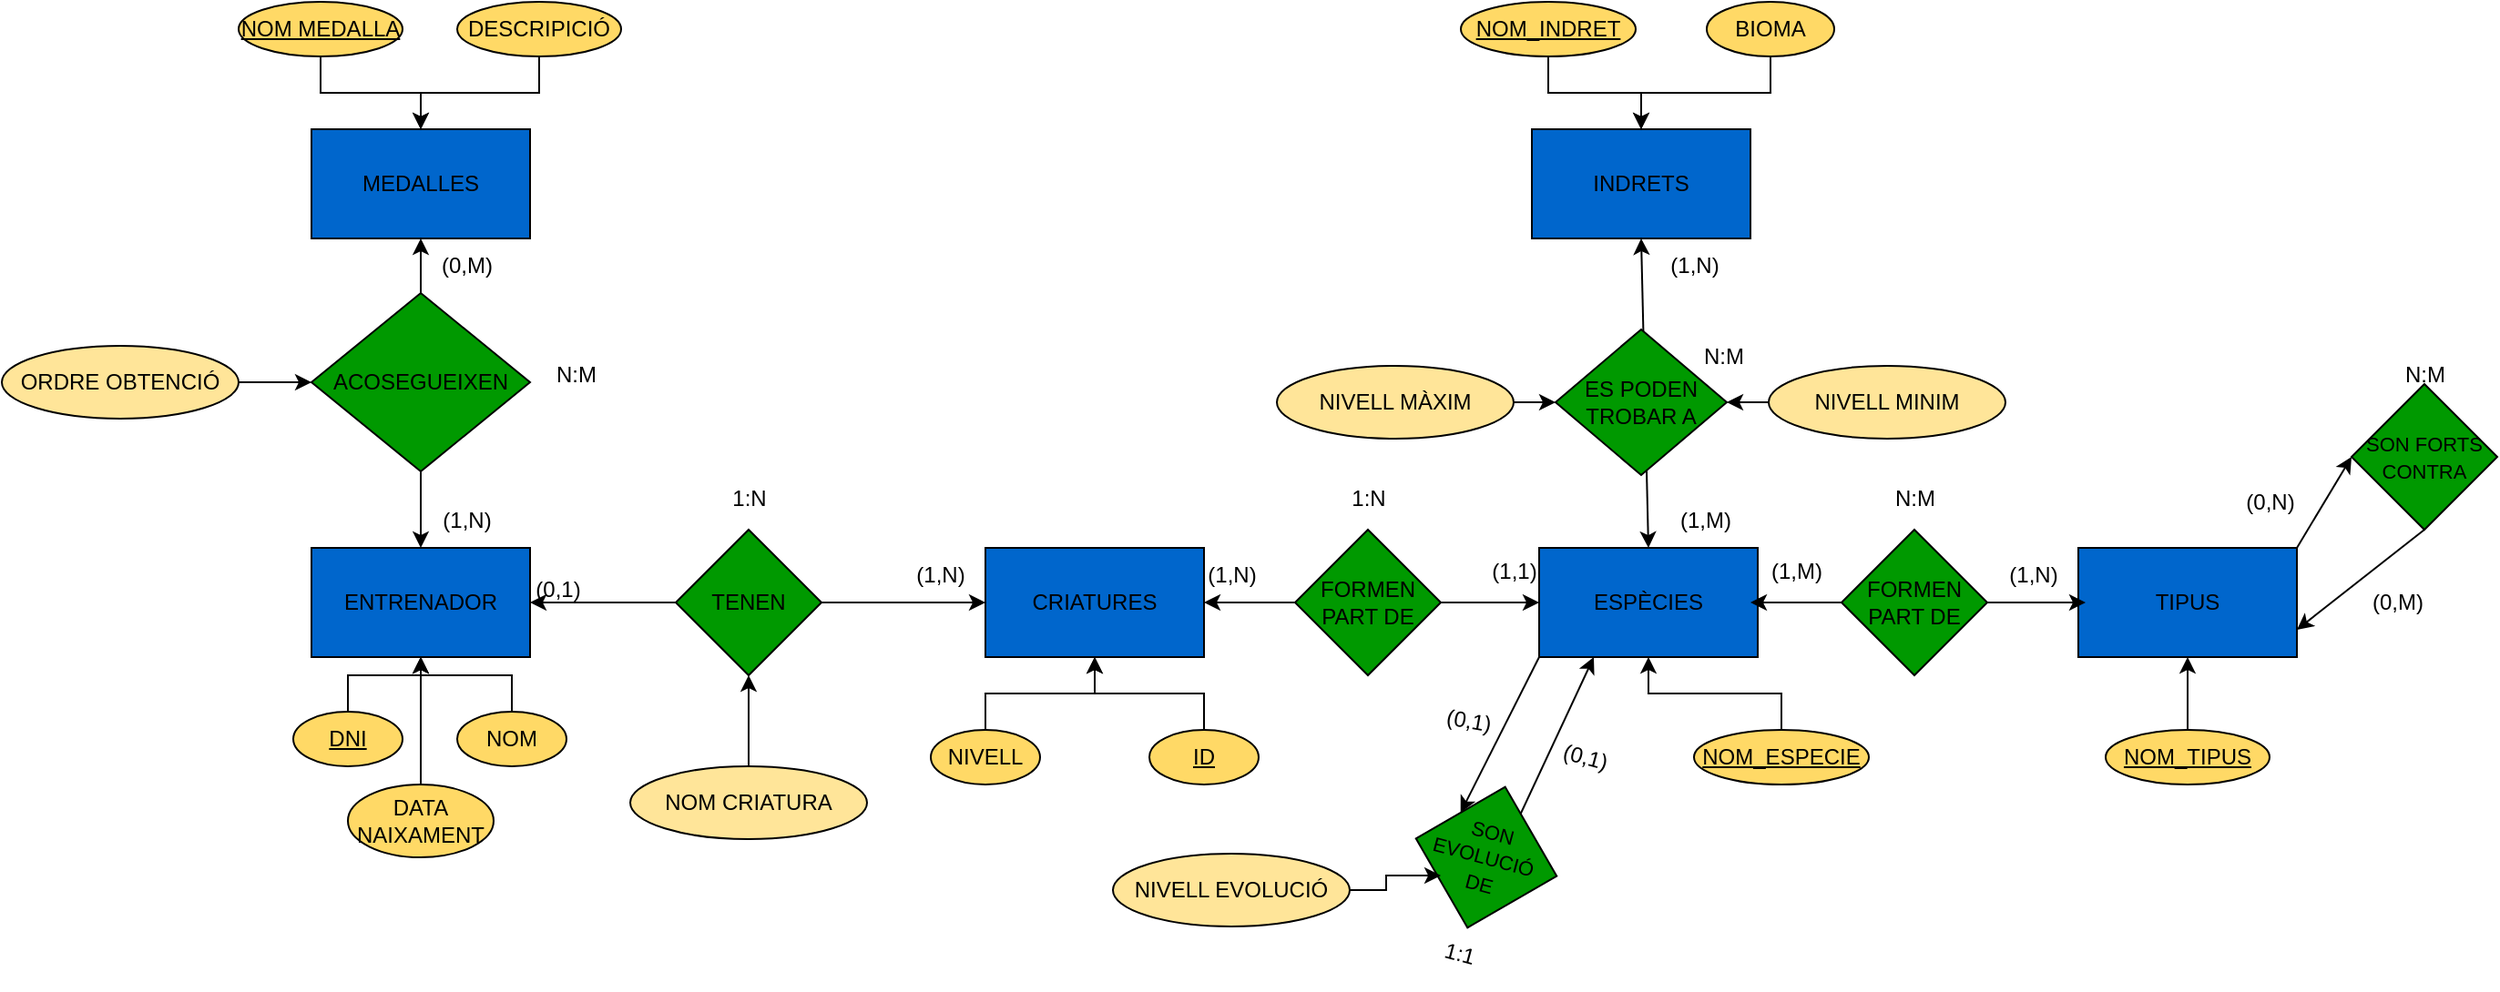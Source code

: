 <mxfile version="28.1.2">
  <diagram name="Página-1" id="cc2K38Y9yp__Ey21JoBZ">
    <mxGraphModel dx="2222" dy="1901" grid="1" gridSize="10" guides="1" tooltips="1" connect="1" arrows="1" fold="1" page="1" pageScale="1" pageWidth="827" pageHeight="1169" math="0" shadow="0">
      <root>
        <mxCell id="0" />
        <mxCell id="1" parent="0" />
        <mxCell id="SxUmso6QnxgA4UTg8mlY-43" value="" style="endArrow=classic;startArrow=classic;html=1;rounded=0;entryX=0.5;entryY=1;entryDx=0;entryDy=0;exitX=0.5;exitY=0;exitDx=0;exitDy=0;" edge="1" parent="1" source="SxUmso6QnxgA4UTg8mlY-9" target="SxUmso6QnxgA4UTg8mlY-37">
          <mxGeometry width="50" height="50" relative="1" as="geometry">
            <mxPoint x="360" y="290" as="sourcePoint" />
            <mxPoint x="410" y="240" as="targetPoint" />
          </mxGeometry>
        </mxCell>
        <mxCell id="SxUmso6QnxgA4UTg8mlY-1" value="CRIATURES" style="rounded=0;whiteSpace=wrap;html=1;fillColor=#0066CC;" vertex="1" parent="1">
          <mxGeometry x="50" y="290" width="120" height="60" as="geometry" />
        </mxCell>
        <mxCell id="SxUmso6QnxgA4UTg8mlY-7" style="edgeStyle=orthogonalEdgeStyle;rounded=0;orthogonalLoop=1;jettySize=auto;html=1;entryX=0.5;entryY=1;entryDx=0;entryDy=0;" edge="1" parent="1" source="SxUmso6QnxgA4UTg8mlY-2" target="SxUmso6QnxgA4UTg8mlY-1">
          <mxGeometry relative="1" as="geometry" />
        </mxCell>
        <mxCell id="SxUmso6QnxgA4UTg8mlY-2" value="&lt;font style=&quot;color: rgb(0, 0, 0);&quot;&gt;&lt;u&gt;ID&lt;/u&gt;&lt;/font&gt;" style="ellipse;whiteSpace=wrap;html=1;fillColor=#FFD966;" vertex="1" parent="1">
          <mxGeometry x="140" y="390" width="60" height="30" as="geometry" />
        </mxCell>
        <mxCell id="SxUmso6QnxgA4UTg8mlY-6" style="edgeStyle=orthogonalEdgeStyle;rounded=0;orthogonalLoop=1;jettySize=auto;html=1;exitX=0.5;exitY=0;exitDx=0;exitDy=0;entryX=0.5;entryY=1;entryDx=0;entryDy=0;" edge="1" parent="1" source="SxUmso6QnxgA4UTg8mlY-5" target="SxUmso6QnxgA4UTg8mlY-1">
          <mxGeometry relative="1" as="geometry" />
        </mxCell>
        <mxCell id="SxUmso6QnxgA4UTg8mlY-5" value="&lt;font style=&quot;color: rgb(0, 0, 0);&quot;&gt;NIVELL&lt;/font&gt;" style="ellipse;whiteSpace=wrap;html=1;fillColor=#FFD966;" vertex="1" parent="1">
          <mxGeometry x="20" y="390" width="60" height="30" as="geometry" />
        </mxCell>
        <mxCell id="SxUmso6QnxgA4UTg8mlY-9" value="ESPÈCIES" style="rounded=0;whiteSpace=wrap;html=1;fillColor=#0066CC;" vertex="1" parent="1">
          <mxGeometry x="354" y="290" width="120" height="60" as="geometry" />
        </mxCell>
        <mxCell id="SxUmso6QnxgA4UTg8mlY-13" style="edgeStyle=orthogonalEdgeStyle;rounded=0;orthogonalLoop=1;jettySize=auto;html=1;entryX=0.5;entryY=1;entryDx=0;entryDy=0;" edge="1" parent="1" source="SxUmso6QnxgA4UTg8mlY-11" target="SxUmso6QnxgA4UTg8mlY-9">
          <mxGeometry relative="1" as="geometry" />
        </mxCell>
        <mxCell id="SxUmso6QnxgA4UTg8mlY-11" value="&lt;font style=&quot;color: rgb(0, 0, 0);&quot;&gt;&lt;u&gt;NOM_ESPECIE&lt;/u&gt;&lt;/font&gt;" style="ellipse;whiteSpace=wrap;html=1;fillColor=#FFD966;" vertex="1" parent="1">
          <mxGeometry x="439" y="390" width="96" height="30" as="geometry" />
        </mxCell>
        <mxCell id="SxUmso6QnxgA4UTg8mlY-15" value="TIPUS" style="rounded=0;whiteSpace=wrap;html=1;fillColor=#0066CC;" vertex="1" parent="1">
          <mxGeometry x="650" y="290" width="120" height="60" as="geometry" />
        </mxCell>
        <mxCell id="SxUmso6QnxgA4UTg8mlY-17" style="edgeStyle=orthogonalEdgeStyle;rounded=0;orthogonalLoop=1;jettySize=auto;html=1;" edge="1" parent="1" source="SxUmso6QnxgA4UTg8mlY-16" target="SxUmso6QnxgA4UTg8mlY-15">
          <mxGeometry relative="1" as="geometry" />
        </mxCell>
        <mxCell id="SxUmso6QnxgA4UTg8mlY-16" value="&lt;font style=&quot;color: rgb(0, 0, 0);&quot;&gt;&lt;u&gt;NOM_TIPUS&lt;/u&gt;&lt;/font&gt;" style="ellipse;whiteSpace=wrap;html=1;fillColor=#FFD966;" vertex="1" parent="1">
          <mxGeometry x="665" y="390" width="90" height="30" as="geometry" />
        </mxCell>
        <mxCell id="SxUmso6QnxgA4UTg8mlY-18" value="" style="endArrow=classic;startArrow=classic;html=1;rounded=0;exitX=1;exitY=0.5;exitDx=0;exitDy=0;entryX=0;entryY=0.5;entryDx=0;entryDy=0;" edge="1" parent="1" source="SxUmso6QnxgA4UTg8mlY-1" target="SxUmso6QnxgA4UTg8mlY-9">
          <mxGeometry width="50" height="50" relative="1" as="geometry">
            <mxPoint x="230" y="345" as="sourcePoint" />
            <mxPoint x="280" y="295" as="targetPoint" />
          </mxGeometry>
        </mxCell>
        <mxCell id="SxUmso6QnxgA4UTg8mlY-19" value="FORMEN PART DE" style="rhombus;whiteSpace=wrap;html=1;fillColor=#009900;" vertex="1" parent="1">
          <mxGeometry x="220" y="280" width="80" height="80" as="geometry" />
        </mxCell>
        <mxCell id="SxUmso6QnxgA4UTg8mlY-20" value="(1,N)" style="text;html=1;align=center;verticalAlign=middle;resizable=0;points=[];autosize=1;strokeColor=none;fillColor=none;" vertex="1" parent="1">
          <mxGeometry x="160" y="290" width="50" height="30" as="geometry" />
        </mxCell>
        <mxCell id="SxUmso6QnxgA4UTg8mlY-21" value="(1,1)" style="text;html=1;align=center;verticalAlign=middle;resizable=0;points=[];autosize=1;strokeColor=none;fillColor=none;" vertex="1" parent="1">
          <mxGeometry x="315" y="288" width="50" height="30" as="geometry" />
        </mxCell>
        <mxCell id="SxUmso6QnxgA4UTg8mlY-22" value="1:N" style="text;html=1;align=center;verticalAlign=middle;resizable=0;points=[];autosize=1;strokeColor=none;fillColor=none;" vertex="1" parent="1">
          <mxGeometry x="240" y="248" width="40" height="30" as="geometry" />
        </mxCell>
        <mxCell id="SxUmso6QnxgA4UTg8mlY-26" value="" style="endArrow=classic;startArrow=classic;html=1;rounded=0;exitX=1;exitY=0.5;exitDx=0;exitDy=0;entryX=0;entryY=0.5;entryDx=0;entryDy=0;" edge="1" parent="1">
          <mxGeometry width="50" height="50" relative="1" as="geometry">
            <mxPoint x="470" y="320" as="sourcePoint" />
            <mxPoint x="654" y="320" as="targetPoint" />
          </mxGeometry>
        </mxCell>
        <mxCell id="SxUmso6QnxgA4UTg8mlY-27" value="FORMEN PART DE" style="rhombus;whiteSpace=wrap;html=1;fillColor=#009900;" vertex="1" parent="1">
          <mxGeometry x="520" y="280" width="80" height="80" as="geometry" />
        </mxCell>
        <mxCell id="SxUmso6QnxgA4UTg8mlY-28" value="(1,N)" style="text;html=1;align=center;verticalAlign=middle;resizable=0;points=[];autosize=1;strokeColor=none;fillColor=none;" vertex="1" parent="1">
          <mxGeometry x="600" y="290" width="50" height="30" as="geometry" />
        </mxCell>
        <mxCell id="SxUmso6QnxgA4UTg8mlY-29" value="(1,M)" style="text;html=1;align=center;verticalAlign=middle;resizable=0;points=[];autosize=1;strokeColor=none;fillColor=none;" vertex="1" parent="1">
          <mxGeometry x="470" y="288" width="50" height="30" as="geometry" />
        </mxCell>
        <mxCell id="SxUmso6QnxgA4UTg8mlY-30" value="N:M" style="text;html=1;align=center;verticalAlign=middle;resizable=0;points=[];autosize=1;strokeColor=none;fillColor=none;" vertex="1" parent="1">
          <mxGeometry x="535" y="248" width="50" height="30" as="geometry" />
        </mxCell>
        <mxCell id="SxUmso6QnxgA4UTg8mlY-33" value="&lt;font style=&quot;font-size: 11px;&quot;&gt;SON FORTS CONTRA&lt;/font&gt;" style="rhombus;whiteSpace=wrap;html=1;fillColor=#009900;" vertex="1" parent="1">
          <mxGeometry x="800" y="200" width="80" height="80" as="geometry" />
        </mxCell>
        <mxCell id="SxUmso6QnxgA4UTg8mlY-34" value="(0,N)" style="text;html=1;align=center;verticalAlign=middle;resizable=0;points=[];autosize=1;strokeColor=none;fillColor=none;" vertex="1" parent="1">
          <mxGeometry x="730" y="250" width="50" height="30" as="geometry" />
        </mxCell>
        <mxCell id="SxUmso6QnxgA4UTg8mlY-35" value="(0,M)" style="text;html=1;align=center;verticalAlign=middle;resizable=0;points=[];autosize=1;strokeColor=none;fillColor=none;" vertex="1" parent="1">
          <mxGeometry x="800" y="305" width="50" height="30" as="geometry" />
        </mxCell>
        <mxCell id="SxUmso6QnxgA4UTg8mlY-36" value="N:M" style="text;html=1;align=center;verticalAlign=middle;resizable=0;points=[];autosize=1;strokeColor=none;fillColor=none;" vertex="1" parent="1">
          <mxGeometry x="815" y="180" width="50" height="30" as="geometry" />
        </mxCell>
        <mxCell id="SxUmso6QnxgA4UTg8mlY-37" value="INDRETS" style="rounded=0;whiteSpace=wrap;html=1;fillColor=#0066CC;" vertex="1" parent="1">
          <mxGeometry x="350" y="60" width="120" height="60" as="geometry" />
        </mxCell>
        <mxCell id="SxUmso6QnxgA4UTg8mlY-41" style="edgeStyle=orthogonalEdgeStyle;rounded=0;orthogonalLoop=1;jettySize=auto;html=1;entryX=0.5;entryY=0;entryDx=0;entryDy=0;" edge="1" parent="1" source="SxUmso6QnxgA4UTg8mlY-38" target="SxUmso6QnxgA4UTg8mlY-37">
          <mxGeometry relative="1" as="geometry" />
        </mxCell>
        <mxCell id="SxUmso6QnxgA4UTg8mlY-38" value="&lt;font style=&quot;color: rgb(0, 0, 0);&quot;&gt;&lt;u&gt;NOM_INDRET&lt;/u&gt;&lt;/font&gt;" style="ellipse;whiteSpace=wrap;html=1;fillColor=#FFD966;" vertex="1" parent="1">
          <mxGeometry x="311" y="-10" width="96" height="30" as="geometry" />
        </mxCell>
        <mxCell id="SxUmso6QnxgA4UTg8mlY-40" style="edgeStyle=orthogonalEdgeStyle;rounded=0;orthogonalLoop=1;jettySize=auto;html=1;entryX=0.5;entryY=0;entryDx=0;entryDy=0;" edge="1" parent="1" source="SxUmso6QnxgA4UTg8mlY-39" target="SxUmso6QnxgA4UTg8mlY-37">
          <mxGeometry relative="1" as="geometry" />
        </mxCell>
        <mxCell id="SxUmso6QnxgA4UTg8mlY-39" value="&lt;font style=&quot;color: rgb(0, 0, 0);&quot;&gt;BIOMA&lt;/font&gt;" style="ellipse;whiteSpace=wrap;html=1;fillColor=#FFD966;" vertex="1" parent="1">
          <mxGeometry x="446" y="-10" width="70" height="30" as="geometry" />
        </mxCell>
        <mxCell id="SxUmso6QnxgA4UTg8mlY-42" value="ES PODEN TROBAR A" style="rhombus;whiteSpace=wrap;html=1;fillColor=#009900;" vertex="1" parent="1">
          <mxGeometry x="363" y="170" width="94" height="80" as="geometry" />
        </mxCell>
        <mxCell id="SxUmso6QnxgA4UTg8mlY-45" style="edgeStyle=orthogonalEdgeStyle;rounded=0;orthogonalLoop=1;jettySize=auto;html=1;entryX=1;entryY=0.5;entryDx=0;entryDy=0;" edge="1" parent="1" source="SxUmso6QnxgA4UTg8mlY-44" target="SxUmso6QnxgA4UTg8mlY-42">
          <mxGeometry relative="1" as="geometry" />
        </mxCell>
        <mxCell id="SxUmso6QnxgA4UTg8mlY-44" value="&lt;font style=&quot;color: rgb(0, 0, 0);&quot;&gt;NIVELL MINIM&lt;/font&gt;" style="ellipse;whiteSpace=wrap;html=1;fillColor=#FFE599;rotation=0;" vertex="1" parent="1">
          <mxGeometry x="480" y="190" width="130" height="40" as="geometry" />
        </mxCell>
        <mxCell id="SxUmso6QnxgA4UTg8mlY-47" style="edgeStyle=orthogonalEdgeStyle;rounded=0;orthogonalLoop=1;jettySize=auto;html=1;entryX=0;entryY=0.5;entryDx=0;entryDy=0;" edge="1" parent="1" source="SxUmso6QnxgA4UTg8mlY-46" target="SxUmso6QnxgA4UTg8mlY-42">
          <mxGeometry relative="1" as="geometry" />
        </mxCell>
        <mxCell id="SxUmso6QnxgA4UTg8mlY-46" value="&lt;font style=&quot;color: rgb(0, 0, 0);&quot;&gt;NIVELL MÀXIM&lt;/font&gt;" style="ellipse;whiteSpace=wrap;html=1;fillColor=#FFE599;rotation=0;" vertex="1" parent="1">
          <mxGeometry x="210" y="190" width="130" height="40" as="geometry" />
        </mxCell>
        <mxCell id="SxUmso6QnxgA4UTg8mlY-48" value="(1,M)" style="text;html=1;align=center;verticalAlign=middle;resizable=0;points=[];autosize=1;strokeColor=none;fillColor=none;" vertex="1" parent="1">
          <mxGeometry x="420" y="260" width="50" height="30" as="geometry" />
        </mxCell>
        <mxCell id="SxUmso6QnxgA4UTg8mlY-49" value="(1,N)" style="text;html=1;align=center;verticalAlign=middle;resizable=0;points=[];autosize=1;strokeColor=none;fillColor=none;" vertex="1" parent="1">
          <mxGeometry x="414" y="120" width="50" height="30" as="geometry" />
        </mxCell>
        <mxCell id="SxUmso6QnxgA4UTg8mlY-50" value="ENTRENADOR" style="rounded=0;whiteSpace=wrap;html=1;fillColor=#0066CC;" vertex="1" parent="1">
          <mxGeometry x="-320" y="290" width="120" height="60" as="geometry" />
        </mxCell>
        <mxCell id="SxUmso6QnxgA4UTg8mlY-51" value="" style="endArrow=classic;startArrow=classic;html=1;rounded=0;exitX=1;exitY=0.5;exitDx=0;exitDy=0;entryX=0;entryY=0.5;entryDx=0;entryDy=0;" edge="1" parent="1" source="SxUmso6QnxgA4UTg8mlY-50" target="SxUmso6QnxgA4UTg8mlY-1">
          <mxGeometry width="50" height="50" relative="1" as="geometry">
            <mxPoint x="30" y="310" as="sourcePoint" />
            <mxPoint x="80" y="260" as="targetPoint" />
          </mxGeometry>
        </mxCell>
        <mxCell id="SxUmso6QnxgA4UTg8mlY-52" value="TENEN" style="rhombus;whiteSpace=wrap;html=1;fillColor=#009900;" vertex="1" parent="1">
          <mxGeometry x="-120" y="280" width="80" height="80" as="geometry" />
        </mxCell>
        <mxCell id="SxUmso6QnxgA4UTg8mlY-53" value="(0,1)" style="text;html=1;align=center;verticalAlign=middle;resizable=0;points=[];autosize=1;strokeColor=none;fillColor=none;" vertex="1" parent="1">
          <mxGeometry x="-210" y="298" width="50" height="30" as="geometry" />
        </mxCell>
        <mxCell id="SxUmso6QnxgA4UTg8mlY-54" value="(1,N)" style="text;html=1;align=center;verticalAlign=middle;resizable=0;points=[];autosize=1;strokeColor=none;fillColor=none;" vertex="1" parent="1">
          <mxGeometry y="290" width="50" height="30" as="geometry" />
        </mxCell>
        <mxCell id="SxUmso6QnxgA4UTg8mlY-55" value="1:N" style="text;html=1;align=center;verticalAlign=middle;resizable=0;points=[];autosize=1;strokeColor=none;fillColor=none;" vertex="1" parent="1">
          <mxGeometry x="-100" y="248" width="40" height="30" as="geometry" />
        </mxCell>
        <mxCell id="SxUmso6QnxgA4UTg8mlY-57" style="edgeStyle=orthogonalEdgeStyle;rounded=0;orthogonalLoop=1;jettySize=auto;html=1;entryX=0.5;entryY=1;entryDx=0;entryDy=0;" edge="1" parent="1" source="SxUmso6QnxgA4UTg8mlY-56" target="SxUmso6QnxgA4UTg8mlY-50">
          <mxGeometry relative="1" as="geometry" />
        </mxCell>
        <mxCell id="SxUmso6QnxgA4UTg8mlY-56" value="&lt;font style=&quot;color: rgb(0, 0, 0);&quot;&gt;&lt;u&gt;DNI&lt;/u&gt;&lt;/font&gt;" style="ellipse;whiteSpace=wrap;html=1;fillColor=#FFD966;" vertex="1" parent="1">
          <mxGeometry x="-330" y="380" width="60" height="30" as="geometry" />
        </mxCell>
        <mxCell id="SxUmso6QnxgA4UTg8mlY-59" style="edgeStyle=orthogonalEdgeStyle;rounded=0;orthogonalLoop=1;jettySize=auto;html=1;entryX=0.5;entryY=1;entryDx=0;entryDy=0;" edge="1" parent="1" source="SxUmso6QnxgA4UTg8mlY-58" target="SxUmso6QnxgA4UTg8mlY-50">
          <mxGeometry relative="1" as="geometry" />
        </mxCell>
        <mxCell id="SxUmso6QnxgA4UTg8mlY-58" value="&lt;font style=&quot;color: rgb(0, 0, 0);&quot;&gt;NOM&lt;/font&gt;" style="ellipse;whiteSpace=wrap;html=1;fillColor=#FFD966;" vertex="1" parent="1">
          <mxGeometry x="-240" y="380" width="60" height="30" as="geometry" />
        </mxCell>
        <mxCell id="SxUmso6QnxgA4UTg8mlY-61" style="edgeStyle=orthogonalEdgeStyle;rounded=0;orthogonalLoop=1;jettySize=auto;html=1;entryX=0.5;entryY=1;entryDx=0;entryDy=0;" edge="1" parent="1" source="SxUmso6QnxgA4UTg8mlY-60" target="SxUmso6QnxgA4UTg8mlY-50">
          <mxGeometry relative="1" as="geometry" />
        </mxCell>
        <mxCell id="SxUmso6QnxgA4UTg8mlY-60" value="&lt;font style=&quot;color: rgb(0, 0, 0);&quot;&gt;DATA NAIXAMENT&lt;/font&gt;" style="ellipse;whiteSpace=wrap;html=1;fillColor=#FFD966;" vertex="1" parent="1">
          <mxGeometry x="-300" y="420" width="80" height="40" as="geometry" />
        </mxCell>
        <mxCell id="SxUmso6QnxgA4UTg8mlY-62" value="MEDALLES" style="rounded=0;whiteSpace=wrap;html=1;fillColor=#0066CC;" vertex="1" parent="1">
          <mxGeometry x="-320" y="60" width="120" height="60" as="geometry" />
        </mxCell>
        <mxCell id="SxUmso6QnxgA4UTg8mlY-64" style="edgeStyle=orthogonalEdgeStyle;rounded=0;orthogonalLoop=1;jettySize=auto;html=1;entryX=0.5;entryY=1;entryDx=0;entryDy=0;" edge="1" parent="1" source="SxUmso6QnxgA4UTg8mlY-63" target="SxUmso6QnxgA4UTg8mlY-52">
          <mxGeometry relative="1" as="geometry" />
        </mxCell>
        <mxCell id="SxUmso6QnxgA4UTg8mlY-63" value="&lt;font style=&quot;color: rgb(0, 0, 0);&quot;&gt;NOM CRIATURA&lt;/font&gt;" style="ellipse;whiteSpace=wrap;html=1;fillColor=#FFE599;rotation=0;" vertex="1" parent="1">
          <mxGeometry x="-145" y="410" width="130" height="40" as="geometry" />
        </mxCell>
        <mxCell id="SxUmso6QnxgA4UTg8mlY-66" style="edgeStyle=orthogonalEdgeStyle;rounded=0;orthogonalLoop=1;jettySize=auto;html=1;entryX=0.5;entryY=0;entryDx=0;entryDy=0;" edge="1" parent="1" source="SxUmso6QnxgA4UTg8mlY-65" target="SxUmso6QnxgA4UTg8mlY-62">
          <mxGeometry relative="1" as="geometry" />
        </mxCell>
        <mxCell id="SxUmso6QnxgA4UTg8mlY-65" value="&lt;font style=&quot;color: rgb(0, 0, 0);&quot;&gt;&lt;u&gt;NOM MEDALLA&lt;/u&gt;&lt;/font&gt;" style="ellipse;whiteSpace=wrap;html=1;fillColor=#FFD966;" vertex="1" parent="1">
          <mxGeometry x="-360" y="-10" width="90" height="30" as="geometry" />
        </mxCell>
        <mxCell id="SxUmso6QnxgA4UTg8mlY-68" style="edgeStyle=orthogonalEdgeStyle;rounded=0;orthogonalLoop=1;jettySize=auto;html=1;entryX=0.5;entryY=0;entryDx=0;entryDy=0;" edge="1" parent="1" source="SxUmso6QnxgA4UTg8mlY-67" target="SxUmso6QnxgA4UTg8mlY-62">
          <mxGeometry relative="1" as="geometry" />
        </mxCell>
        <mxCell id="SxUmso6QnxgA4UTg8mlY-67" value="&lt;font style=&quot;color: rgb(0, 0, 0);&quot;&gt;DESCRIPICIÓ&lt;/font&gt;" style="ellipse;whiteSpace=wrap;html=1;fillColor=#FFD966;" vertex="1" parent="1">
          <mxGeometry x="-240" y="-10" width="90" height="30" as="geometry" />
        </mxCell>
        <mxCell id="SxUmso6QnxgA4UTg8mlY-69" value="" style="endArrow=classic;startArrow=classic;html=1;rounded=0;entryX=0.5;entryY=1;entryDx=0;entryDy=0;exitX=0.5;exitY=0;exitDx=0;exitDy=0;" edge="1" parent="1" source="SxUmso6QnxgA4UTg8mlY-50" target="SxUmso6QnxgA4UTg8mlY-62">
          <mxGeometry width="50" height="50" relative="1" as="geometry">
            <mxPoint x="-50" y="270" as="sourcePoint" />
            <mxPoint y="220" as="targetPoint" />
          </mxGeometry>
        </mxCell>
        <mxCell id="SxUmso6QnxgA4UTg8mlY-70" value="ACOSEGUEIXEN" style="rhombus;whiteSpace=wrap;html=1;fillColor=#009900;" vertex="1" parent="1">
          <mxGeometry x="-320" y="150" width="120" height="98" as="geometry" />
        </mxCell>
        <mxCell id="SxUmso6QnxgA4UTg8mlY-73" style="edgeStyle=orthogonalEdgeStyle;rounded=0;orthogonalLoop=1;jettySize=auto;html=1;entryX=0;entryY=0.5;entryDx=0;entryDy=0;" edge="1" parent="1" source="SxUmso6QnxgA4UTg8mlY-72" target="SxUmso6QnxgA4UTg8mlY-70">
          <mxGeometry relative="1" as="geometry" />
        </mxCell>
        <mxCell id="SxUmso6QnxgA4UTg8mlY-72" value="&lt;font style=&quot;color: rgb(0, 0, 0);&quot;&gt;ORDRE OBTENCIÓ&lt;/font&gt;" style="ellipse;whiteSpace=wrap;html=1;fillColor=#FFE599;rotation=0;" vertex="1" parent="1">
          <mxGeometry x="-490" y="179" width="130" height="40" as="geometry" />
        </mxCell>
        <mxCell id="SxUmso6QnxgA4UTg8mlY-74" value="(1,N)" style="text;html=1;align=center;verticalAlign=middle;resizable=0;points=[];autosize=1;strokeColor=none;fillColor=none;" vertex="1" parent="1">
          <mxGeometry x="-260" y="260" width="50" height="30" as="geometry" />
        </mxCell>
        <mxCell id="SxUmso6QnxgA4UTg8mlY-75" value="(0,M)" style="text;html=1;align=center;verticalAlign=middle;resizable=0;points=[];autosize=1;strokeColor=none;fillColor=none;" vertex="1" parent="1">
          <mxGeometry x="-260" y="120" width="50" height="30" as="geometry" />
        </mxCell>
        <mxCell id="SxUmso6QnxgA4UTg8mlY-76" value="N:M" style="text;html=1;align=center;verticalAlign=middle;resizable=0;points=[];autosize=1;strokeColor=none;fillColor=none;" vertex="1" parent="1">
          <mxGeometry x="-200" y="180" width="50" height="30" as="geometry" />
        </mxCell>
        <mxCell id="SxUmso6QnxgA4UTg8mlY-77" value="" style="endArrow=classic;startArrow=classic;html=1;rounded=0;exitX=0.25;exitY=1;exitDx=0;exitDy=0;entryX=0.5;entryY=1;entryDx=0;entryDy=0;" edge="1" parent="1" target="SxUmso6QnxgA4UTg8mlY-79" source="SxUmso6QnxgA4UTg8mlY-9">
          <mxGeometry width="50" height="50" relative="1" as="geometry">
            <mxPoint x="270" y="515" as="sourcePoint" />
            <mxPoint x="340" y="440" as="targetPoint" />
          </mxGeometry>
        </mxCell>
        <mxCell id="SxUmso6QnxgA4UTg8mlY-79" value="&lt;font style=&quot;font-size: 11px;&quot;&gt;SON EVOLUCIÓ&amp;nbsp;&lt;/font&gt;&lt;div&gt;&lt;font style=&quot;font-size: 11px;&quot;&gt;DE&lt;/font&gt;&lt;/div&gt;" style="rhombus;whiteSpace=wrap;html=1;fillColor=#009900;rotation=15;" vertex="1" parent="1">
          <mxGeometry x="285" y="420" width="80" height="80" as="geometry" />
        </mxCell>
        <mxCell id="SxUmso6QnxgA4UTg8mlY-80" value="(0,1)" style="text;html=1;align=center;verticalAlign=middle;resizable=0;points=[];autosize=1;strokeColor=none;fillColor=none;rotation=10;" vertex="1" parent="1">
          <mxGeometry x="290" y="370" width="50" height="30" as="geometry" />
        </mxCell>
        <mxCell id="SxUmso6QnxgA4UTg8mlY-81" value="(0,1)" style="text;html=1;align=center;verticalAlign=middle;resizable=0;points=[];autosize=1;strokeColor=none;fillColor=none;rotation=15;" vertex="1" parent="1">
          <mxGeometry x="354" y="390" width="50" height="30" as="geometry" />
        </mxCell>
        <mxCell id="SxUmso6QnxgA4UTg8mlY-83" value="1:1" style="text;html=1;align=center;verticalAlign=middle;resizable=0;points=[];autosize=1;strokeColor=none;fillColor=none;rotation=15;" vertex="1" parent="1">
          <mxGeometry x="290" y="498" width="40" height="30" as="geometry" />
        </mxCell>
        <mxCell id="SxUmso6QnxgA4UTg8mlY-84" value="" style="endArrow=classic;html=1;rounded=0;exitX=1;exitY=0;exitDx=0;exitDy=0;entryX=0;entryY=0.5;entryDx=0;entryDy=0;" edge="1" parent="1" source="SxUmso6QnxgA4UTg8mlY-15" target="SxUmso6QnxgA4UTg8mlY-33">
          <mxGeometry width="50" height="50" relative="1" as="geometry">
            <mxPoint x="750" y="220" as="sourcePoint" />
            <mxPoint x="800" y="170" as="targetPoint" />
          </mxGeometry>
        </mxCell>
        <mxCell id="SxUmso6QnxgA4UTg8mlY-87" value="&lt;font color=&quot;#000000&quot;&gt;NIVELL EVOLUCIÓ&lt;/font&gt;" style="ellipse;whiteSpace=wrap;html=1;fillColor=#FFE599;rotation=0;" vertex="1" parent="1">
          <mxGeometry x="120" y="458" width="130" height="40" as="geometry" />
        </mxCell>
        <mxCell id="SxUmso6QnxgA4UTg8mlY-88" style="edgeStyle=orthogonalEdgeStyle;rounded=0;orthogonalLoop=1;jettySize=auto;html=1;entryX=0.231;entryY=0.702;entryDx=0;entryDy=0;entryPerimeter=0;" edge="1" parent="1" source="SxUmso6QnxgA4UTg8mlY-87" target="SxUmso6QnxgA4UTg8mlY-79">
          <mxGeometry relative="1" as="geometry">
            <mxPoint x="310" y="478" as="targetPoint" />
          </mxGeometry>
        </mxCell>
        <mxCell id="SxUmso6QnxgA4UTg8mlY-90" value="" style="endArrow=classic;html=1;rounded=0;entryX=0;entryY=0;entryDx=0;entryDy=0;exitX=0;exitY=1;exitDx=0;exitDy=0;" edge="1" parent="1" source="SxUmso6QnxgA4UTg8mlY-9" target="SxUmso6QnxgA4UTg8mlY-79">
          <mxGeometry width="50" height="50" relative="1" as="geometry">
            <mxPoint x="315" y="410" as="sourcePoint" />
            <mxPoint x="365" y="360" as="targetPoint" />
          </mxGeometry>
        </mxCell>
        <mxCell id="SxUmso6QnxgA4UTg8mlY-91" value="" style="endArrow=classic;html=1;rounded=0;entryX=1;entryY=0.75;entryDx=0;entryDy=0;exitX=0.5;exitY=1;exitDx=0;exitDy=0;" edge="1" parent="1" source="SxUmso6QnxgA4UTg8mlY-33" target="SxUmso6QnxgA4UTg8mlY-15">
          <mxGeometry width="50" height="50" relative="1" as="geometry">
            <mxPoint x="910" y="358" as="sourcePoint" />
            <mxPoint x="960" y="308" as="targetPoint" />
          </mxGeometry>
        </mxCell>
        <mxCell id="SxUmso6QnxgA4UTg8mlY-94" value="N:M" style="text;html=1;align=center;verticalAlign=middle;resizable=0;points=[];autosize=1;strokeColor=none;fillColor=none;" vertex="1" parent="1">
          <mxGeometry x="430" y="170" width="50" height="30" as="geometry" />
        </mxCell>
      </root>
    </mxGraphModel>
  </diagram>
</mxfile>
